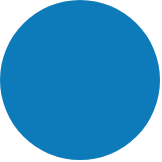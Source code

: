<mxfile>
    <diagram id="0pNsmEs6SICJhyvSO2sd" name="Página-1">
        <mxGraphModel dx="550" dy="467" grid="1" gridSize="10" guides="1" tooltips="1" connect="1" arrows="1" fold="1" page="1" pageScale="1" pageWidth="827" pageHeight="1169" math="0" shadow="0">
            <root>
                <mxCell id="0"/>
                <mxCell id="1" parent="0"/>
                <mxCell id="2" value="" style="ellipse;whiteSpace=wrap;html=1;aspect=fixed;strokeColor=none;fillColor=#0D7BBA;" vertex="1" parent="1">
                    <mxGeometry x="190" y="190" width="80" height="80" as="geometry"/>
                </mxCell>
            </root>
        </mxGraphModel>
    </diagram>
</mxfile>